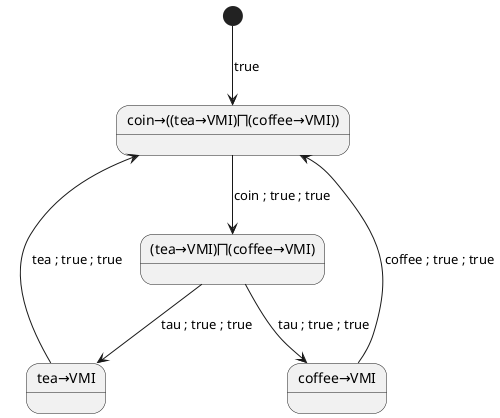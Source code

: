 @startuml

state "coin→((tea→VMI)⨅(coffee→VMI))" as vmi0
state "(tea→VMI)⨅(coffee→VMI)" as vmi1
state "tea→VMI" as vmi2
state "coffee→VMI" as vmi3

[*] --> vmi0 : true
vmi0 --> vmi1 : coin ; true ; true
vmi1 --> vmi2 : tau ; true ; true
vmi1 --> vmi3 : tau ; true ; true
vmi2 --> vmi0 : tea ; true ; true
vmi3 --> vmi0 : coffee ; true ; true

@enduml